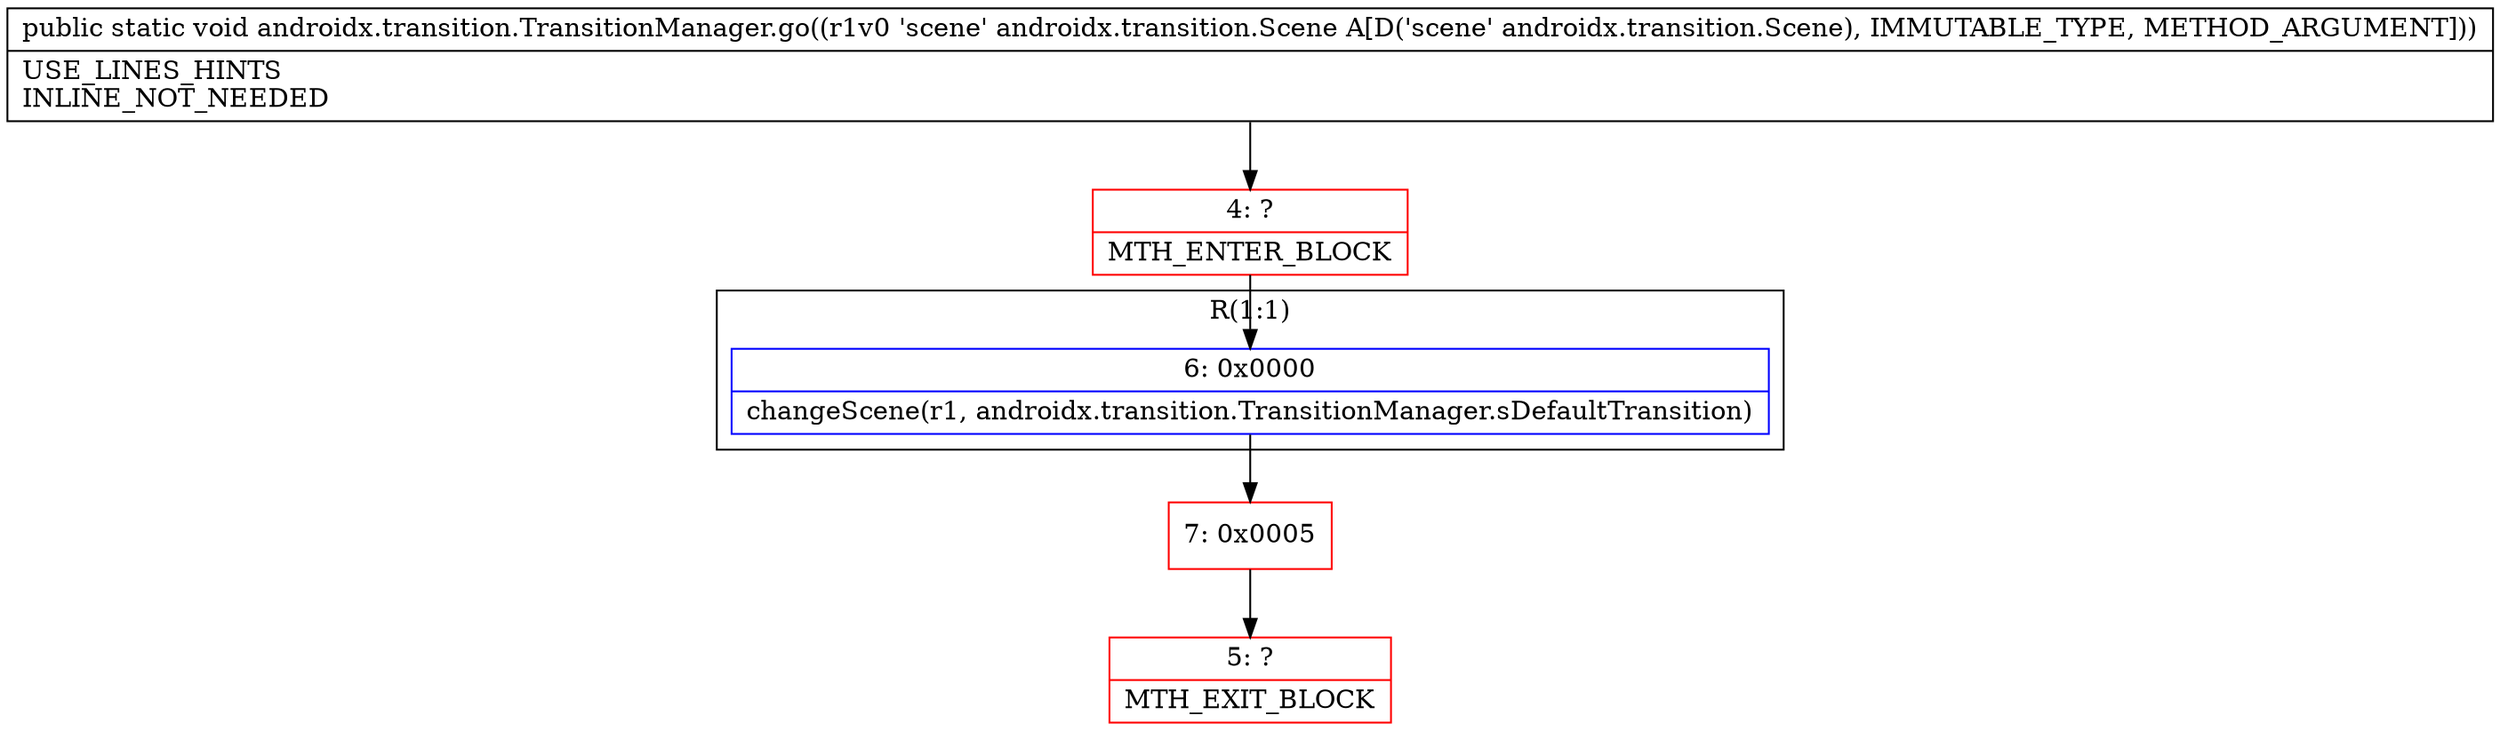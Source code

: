 digraph "CFG forandroidx.transition.TransitionManager.go(Landroidx\/transition\/Scene;)V" {
subgraph cluster_Region_1608148060 {
label = "R(1:1)";
node [shape=record,color=blue];
Node_6 [shape=record,label="{6\:\ 0x0000|changeScene(r1, androidx.transition.TransitionManager.sDefaultTransition)\l}"];
}
Node_4 [shape=record,color=red,label="{4\:\ ?|MTH_ENTER_BLOCK\l}"];
Node_7 [shape=record,color=red,label="{7\:\ 0x0005}"];
Node_5 [shape=record,color=red,label="{5\:\ ?|MTH_EXIT_BLOCK\l}"];
MethodNode[shape=record,label="{public static void androidx.transition.TransitionManager.go((r1v0 'scene' androidx.transition.Scene A[D('scene' androidx.transition.Scene), IMMUTABLE_TYPE, METHOD_ARGUMENT]))  | USE_LINES_HINTS\lINLINE_NOT_NEEDED\l}"];
MethodNode -> Node_4;Node_6 -> Node_7;
Node_4 -> Node_6;
Node_7 -> Node_5;
}


